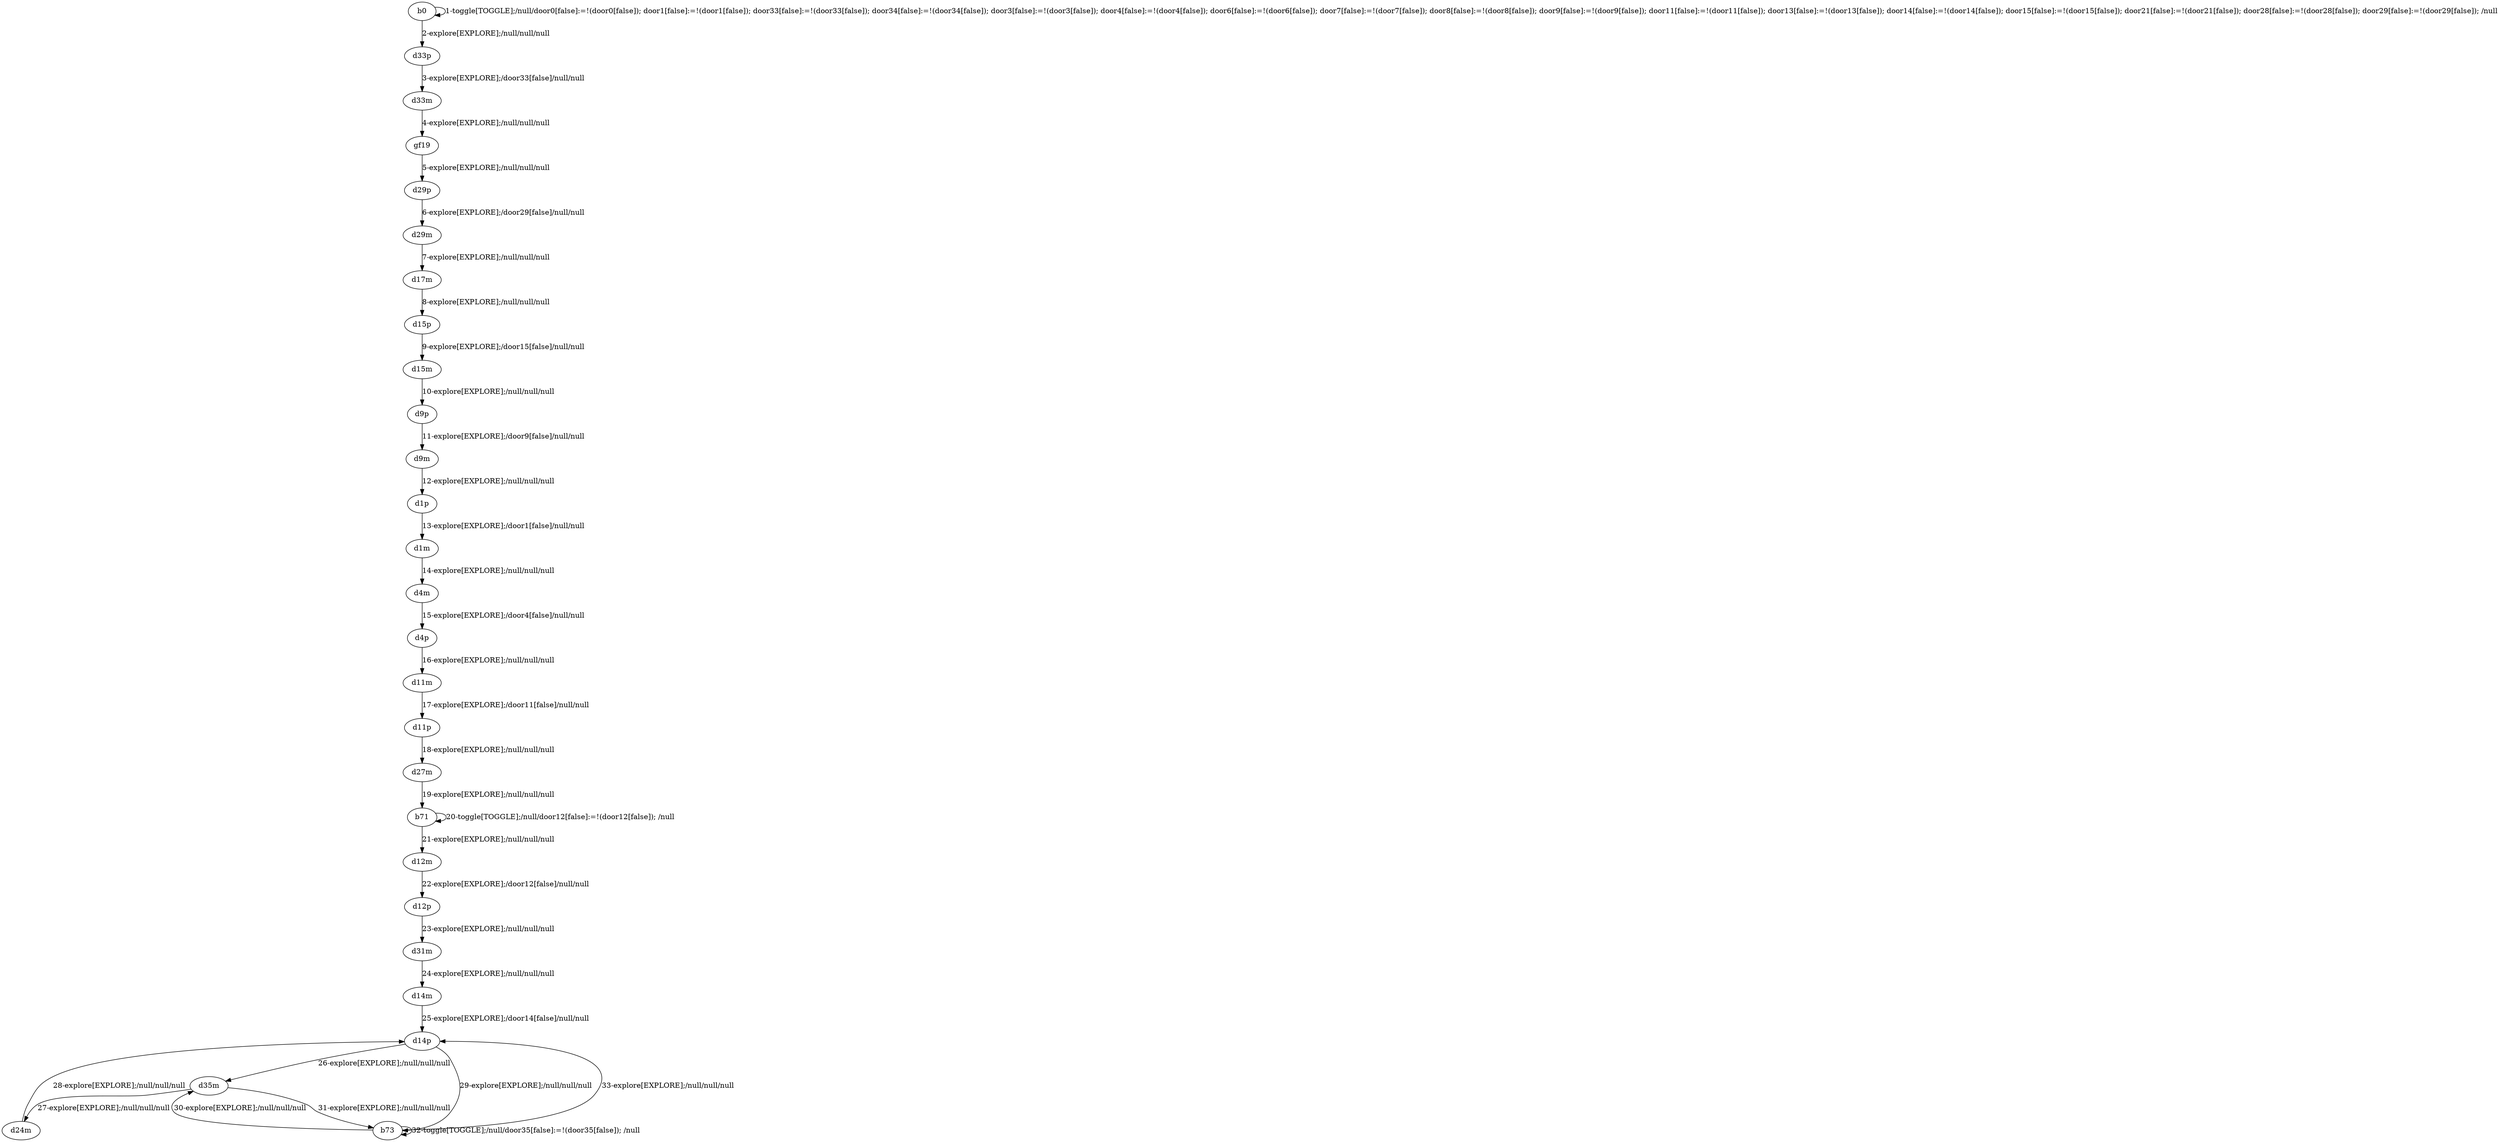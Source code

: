 # Total number of goals covered by this test: 1
# b73 --> d14p

digraph g {
"b0" -> "b0" [label = "1-toggle[TOGGLE];/null/door0[false]:=!(door0[false]); door1[false]:=!(door1[false]); door33[false]:=!(door33[false]); door34[false]:=!(door34[false]); door3[false]:=!(door3[false]); door4[false]:=!(door4[false]); door6[false]:=!(door6[false]); door7[false]:=!(door7[false]); door8[false]:=!(door8[false]); door9[false]:=!(door9[false]); door11[false]:=!(door11[false]); door13[false]:=!(door13[false]); door14[false]:=!(door14[false]); door15[false]:=!(door15[false]); door21[false]:=!(door21[false]); door28[false]:=!(door28[false]); door29[false]:=!(door29[false]); /null"];
"b0" -> "d33p" [label = "2-explore[EXPLORE];/null/null/null"];
"d33p" -> "d33m" [label = "3-explore[EXPLORE];/door33[false]/null/null"];
"d33m" -> "gf19" [label = "4-explore[EXPLORE];/null/null/null"];
"gf19" -> "d29p" [label = "5-explore[EXPLORE];/null/null/null"];
"d29p" -> "d29m" [label = "6-explore[EXPLORE];/door29[false]/null/null"];
"d29m" -> "d17m" [label = "7-explore[EXPLORE];/null/null/null"];
"d17m" -> "d15p" [label = "8-explore[EXPLORE];/null/null/null"];
"d15p" -> "d15m" [label = "9-explore[EXPLORE];/door15[false]/null/null"];
"d15m" -> "d9p" [label = "10-explore[EXPLORE];/null/null/null"];
"d9p" -> "d9m" [label = "11-explore[EXPLORE];/door9[false]/null/null"];
"d9m" -> "d1p" [label = "12-explore[EXPLORE];/null/null/null"];
"d1p" -> "d1m" [label = "13-explore[EXPLORE];/door1[false]/null/null"];
"d1m" -> "d4m" [label = "14-explore[EXPLORE];/null/null/null"];
"d4m" -> "d4p" [label = "15-explore[EXPLORE];/door4[false]/null/null"];
"d4p" -> "d11m" [label = "16-explore[EXPLORE];/null/null/null"];
"d11m" -> "d11p" [label = "17-explore[EXPLORE];/door11[false]/null/null"];
"d11p" -> "d27m" [label = "18-explore[EXPLORE];/null/null/null"];
"d27m" -> "b71" [label = "19-explore[EXPLORE];/null/null/null"];
"b71" -> "b71" [label = "20-toggle[TOGGLE];/null/door12[false]:=!(door12[false]); /null"];
"b71" -> "d12m" [label = "21-explore[EXPLORE];/null/null/null"];
"d12m" -> "d12p" [label = "22-explore[EXPLORE];/door12[false]/null/null"];
"d12p" -> "d31m" [label = "23-explore[EXPLORE];/null/null/null"];
"d31m" -> "d14m" [label = "24-explore[EXPLORE];/null/null/null"];
"d14m" -> "d14p" [label = "25-explore[EXPLORE];/door14[false]/null/null"];
"d14p" -> "d35m" [label = "26-explore[EXPLORE];/null/null/null"];
"d35m" -> "d24m" [label = "27-explore[EXPLORE];/null/null/null"];
"d24m" -> "d14p" [label = "28-explore[EXPLORE];/null/null/null"];
"d14p" -> "b73" [label = "29-explore[EXPLORE];/null/null/null"];
"b73" -> "d35m" [label = "30-explore[EXPLORE];/null/null/null"];
"d35m" -> "b73" [label = "31-explore[EXPLORE];/null/null/null"];
"b73" -> "b73" [label = "32-toggle[TOGGLE];/null/door35[false]:=!(door35[false]); /null"];
"b73" -> "d14p" [label = "33-explore[EXPLORE];/null/null/null"];
}
